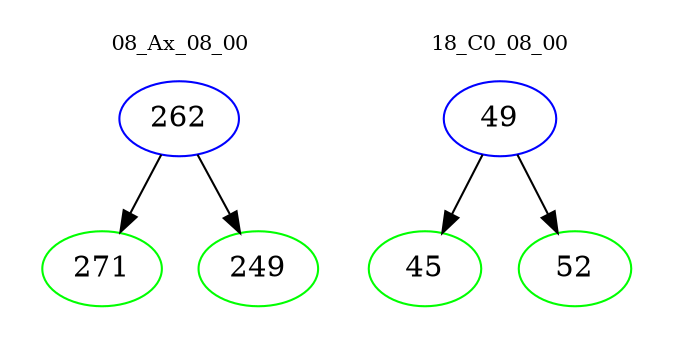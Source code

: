 digraph{
subgraph cluster_0 {
color = white
label = "08_Ax_08_00";
fontsize=10;
T0_262 [label="262", color="blue"]
T0_262 -> T0_271 [color="black"]
T0_271 [label="271", color="green"]
T0_262 -> T0_249 [color="black"]
T0_249 [label="249", color="green"]
}
subgraph cluster_1 {
color = white
label = "18_C0_08_00";
fontsize=10;
T1_49 [label="49", color="blue"]
T1_49 -> T1_45 [color="black"]
T1_45 [label="45", color="green"]
T1_49 -> T1_52 [color="black"]
T1_52 [label="52", color="green"]
}
}
